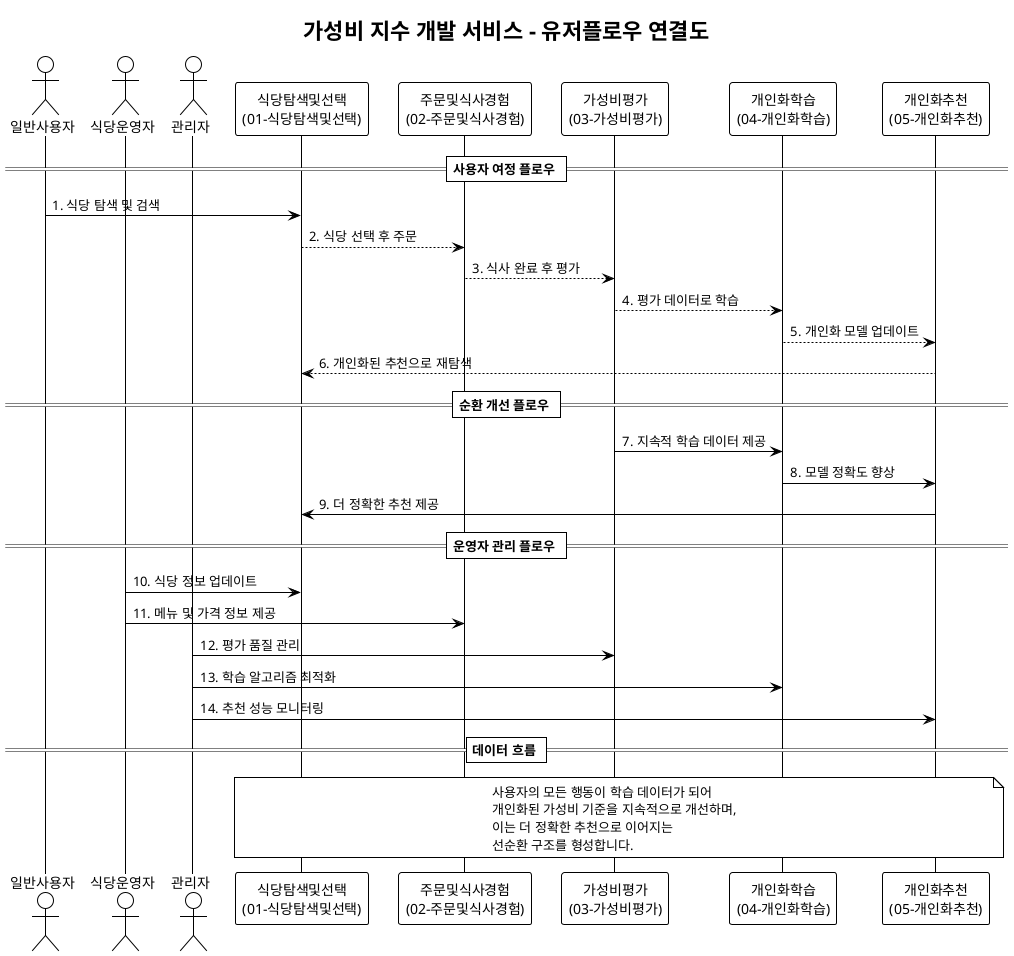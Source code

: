 @startuml userflow
!theme mono

title 가성비 지수 개발 서비스 - 유저플로우 연결도

actor "일반사용자" as User
actor "식당운영자" as Restaurant
actor "관리자" as Admin
participant "식당탐색및선택\n(01-식당탐색및선택)" as Flow01
participant "주문및식사경험\n(02-주문및식사경험)" as Flow02
participant "가성비평가\n(03-가성비평가)" as Flow03
participant "개인화학습\n(04-개인화학습)" as Flow04
participant "개인화추천\n(05-개인화추천)" as Flow05

== 사용자 여정 플로우 ==

User -> Flow01 : 1. 식당 탐색 및 검색
Flow01 --> Flow02 : 2. 식당 선택 후 주문
Flow02 --> Flow03 : 3. 식사 완료 후 평가
Flow03 --> Flow04 : 4. 평가 데이터로 학습
Flow04 --> Flow05 : 5. 개인화 모델 업데이트
Flow05 --> Flow01 : 6. 개인화된 추천으로 재탐색

== 순환 개선 플로우 ==

Flow03 -> Flow04 : 7. 지속적 학습 데이터 제공
Flow04 -> Flow05 : 8. 모델 정확도 향상
Flow05 -> Flow01 : 9. 더 정확한 추천 제공

== 운영자 관리 플로우 ==

Restaurant -> Flow01 : 10. 식당 정보 업데이트
Restaurant -> Flow02 : 11. 메뉴 및 가격 정보 제공
Admin -> Flow03 : 12. 평가 품질 관리
Admin -> Flow04 : 13. 학습 알고리즘 최적화
Admin -> Flow05 : 14. 추천 성능 모니터링

== 데이터 흐름 ==

note over Flow01, Flow05
사용자의 모든 행동이 학습 데이터가 되어
개인화된 가성비 기준을 지속적으로 개선하며,
이는 더 정확한 추천으로 이어지는
선순환 구조를 형성합니다.
end note

@enduml
